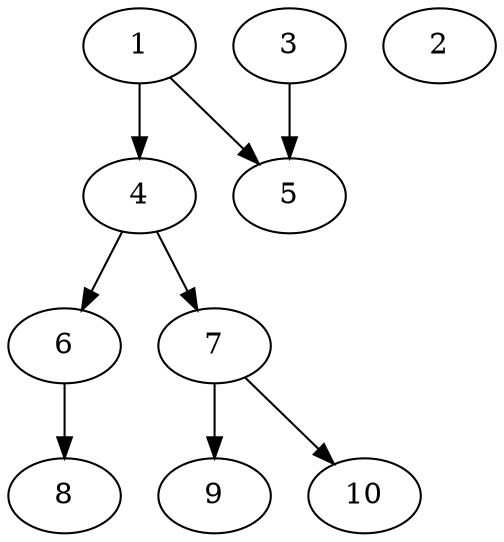 // DAG automatically generated by daggen at Thu Oct  3 13:58:06 2019
// ./daggen --dot -n 10 --ccr 0.4 --fat 0.5 --regular 0.5 --density 0.5 --mindata 5242880 --maxdata 52428800 
digraph G {
  1 [size="44185600", alpha="0.12", expect_size="17674240"] 
  1 -> 4 [size ="17674240"]
  1 -> 5 [size ="17674240"]
  2 [size="63331840", alpha="0.08", expect_size="25332736"] 
  3 [size="51829760", alpha="0.06", expect_size="20731904"] 
  3 -> 5 [size ="20731904"]
  4 [size="24015360", alpha="0.04", expect_size="9606144"] 
  4 -> 6 [size ="9606144"]
  4 -> 7 [size ="9606144"]
  5 [size="114385920", alpha="0.13", expect_size="45754368"] 
  6 [size="42864640", alpha="0.14", expect_size="17145856"] 
  6 -> 8 [size ="17145856"]
  7 [size="50270720", alpha="0.12", expect_size="20108288"] 
  7 -> 9 [size ="20108288"]
  7 -> 10 [size ="20108288"]
  8 [size="14894080", alpha="0.13", expect_size="5957632"] 
  9 [size="114275840", alpha="0.01", expect_size="45710336"] 
  10 [size="90877440", alpha="0.06", expect_size="36350976"] 
}
